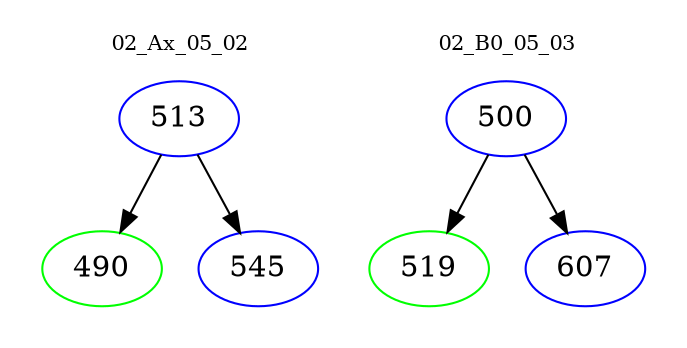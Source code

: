 digraph{
subgraph cluster_0 {
color = white
label = "02_Ax_05_02";
fontsize=10;
T0_513 [label="513", color="blue"]
T0_513 -> T0_490 [color="black"]
T0_490 [label="490", color="green"]
T0_513 -> T0_545 [color="black"]
T0_545 [label="545", color="blue"]
}
subgraph cluster_1 {
color = white
label = "02_B0_05_03";
fontsize=10;
T1_500 [label="500", color="blue"]
T1_500 -> T1_519 [color="black"]
T1_519 [label="519", color="green"]
T1_500 -> T1_607 [color="black"]
T1_607 [label="607", color="blue"]
}
}
